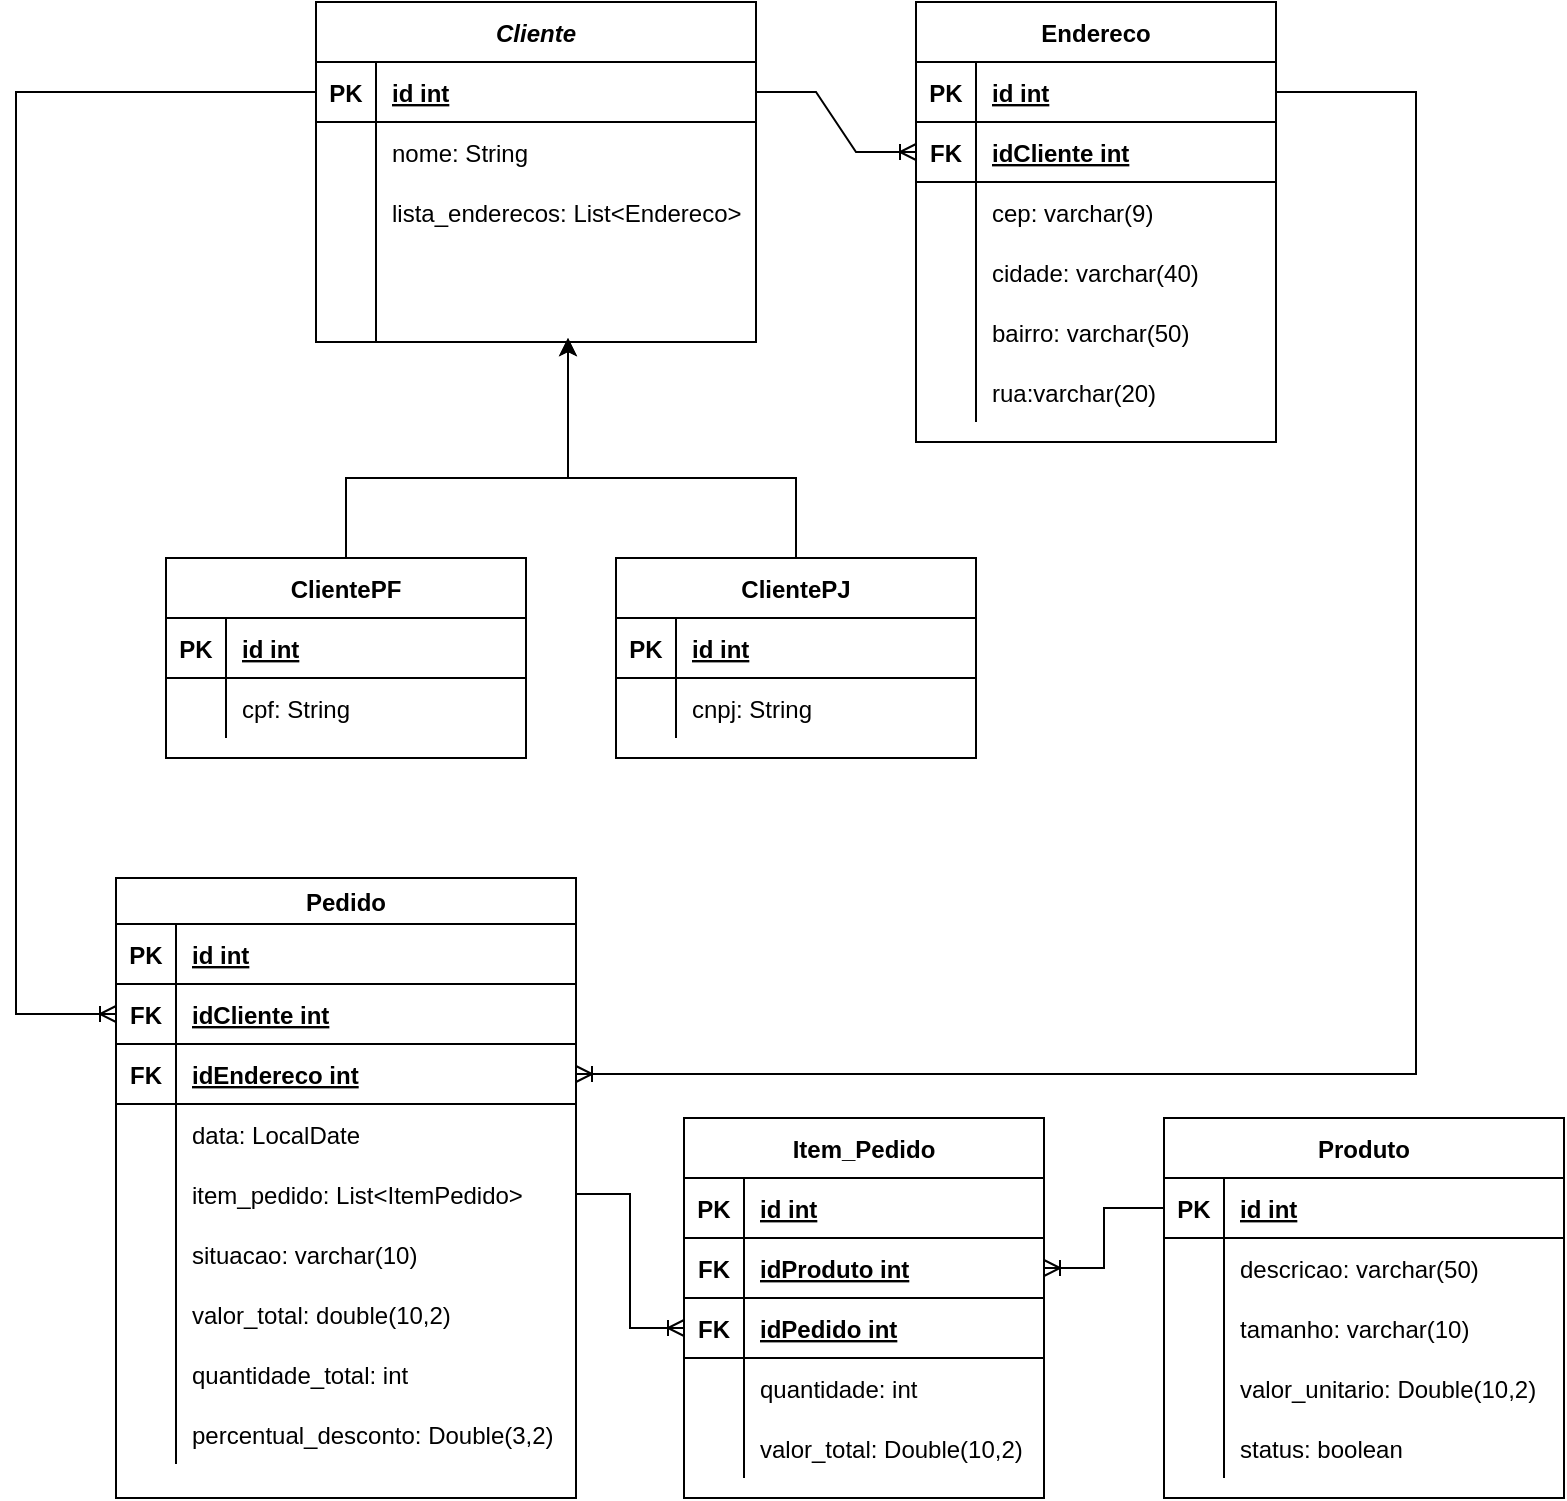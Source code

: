 <mxfile version="15.7.0" type="github">
  <diagram id="oQC90iLR7dnbDL4dNARa" name="Page-1">
    <mxGraphModel dx="1057" dy="2855" grid="1" gridSize="10" guides="1" tooltips="1" connect="1" arrows="1" fold="1" page="1" pageScale="1" pageWidth="827" pageHeight="1169" math="0" shadow="0">
      <root>
        <mxCell id="0" />
        <mxCell id="1" parent="0" />
        <mxCell id="mT7lwg3B8XT2WHdgeNYM-1" value="Produto" style="shape=table;startSize=30;container=1;collapsible=1;childLayout=tableLayout;fixedRows=1;rowLines=0;fontStyle=1;align=center;resizeLast=1;" parent="1" vertex="1">
          <mxGeometry x="601" y="-1732" width="200" height="190" as="geometry" />
        </mxCell>
        <mxCell id="mT7lwg3B8XT2WHdgeNYM-2" value="" style="shape=partialRectangle;collapsible=0;dropTarget=0;pointerEvents=0;fillColor=none;top=0;left=0;bottom=1;right=0;points=[[0,0.5],[1,0.5]];portConstraint=eastwest;" parent="mT7lwg3B8XT2WHdgeNYM-1" vertex="1">
          <mxGeometry y="30" width="200" height="30" as="geometry" />
        </mxCell>
        <mxCell id="mT7lwg3B8XT2WHdgeNYM-3" value="PK" style="shape=partialRectangle;connectable=0;fillColor=none;top=0;left=0;bottom=0;right=0;fontStyle=1;overflow=hidden;" parent="mT7lwg3B8XT2WHdgeNYM-2" vertex="1">
          <mxGeometry width="30" height="30" as="geometry">
            <mxRectangle width="30" height="30" as="alternateBounds" />
          </mxGeometry>
        </mxCell>
        <mxCell id="mT7lwg3B8XT2WHdgeNYM-4" value="id int" style="shape=partialRectangle;connectable=0;fillColor=none;top=0;left=0;bottom=0;right=0;align=left;spacingLeft=6;fontStyle=5;overflow=hidden;" parent="mT7lwg3B8XT2WHdgeNYM-2" vertex="1">
          <mxGeometry x="30" width="170" height="30" as="geometry">
            <mxRectangle width="170" height="30" as="alternateBounds" />
          </mxGeometry>
        </mxCell>
        <mxCell id="mT7lwg3B8XT2WHdgeNYM-5" value="" style="shape=partialRectangle;collapsible=0;dropTarget=0;pointerEvents=0;fillColor=none;top=0;left=0;bottom=0;right=0;points=[[0,0.5],[1,0.5]];portConstraint=eastwest;" parent="mT7lwg3B8XT2WHdgeNYM-1" vertex="1">
          <mxGeometry y="60" width="200" height="30" as="geometry" />
        </mxCell>
        <mxCell id="mT7lwg3B8XT2WHdgeNYM-6" value="" style="shape=partialRectangle;connectable=0;fillColor=none;top=0;left=0;bottom=0;right=0;editable=1;overflow=hidden;" parent="mT7lwg3B8XT2WHdgeNYM-5" vertex="1">
          <mxGeometry width="30" height="30" as="geometry">
            <mxRectangle width="30" height="30" as="alternateBounds" />
          </mxGeometry>
        </mxCell>
        <mxCell id="mT7lwg3B8XT2WHdgeNYM-7" value="descricao: varchar(50)" style="shape=partialRectangle;connectable=0;fillColor=none;top=0;left=0;bottom=0;right=0;align=left;spacingLeft=6;overflow=hidden;" parent="mT7lwg3B8XT2WHdgeNYM-5" vertex="1">
          <mxGeometry x="30" width="170" height="30" as="geometry">
            <mxRectangle width="170" height="30" as="alternateBounds" />
          </mxGeometry>
        </mxCell>
        <mxCell id="mT7lwg3B8XT2WHdgeNYM-8" value="" style="shape=partialRectangle;collapsible=0;dropTarget=0;pointerEvents=0;fillColor=none;top=0;left=0;bottom=0;right=0;points=[[0,0.5],[1,0.5]];portConstraint=eastwest;" parent="mT7lwg3B8XT2WHdgeNYM-1" vertex="1">
          <mxGeometry y="90" width="200" height="30" as="geometry" />
        </mxCell>
        <mxCell id="mT7lwg3B8XT2WHdgeNYM-9" value="" style="shape=partialRectangle;connectable=0;fillColor=none;top=0;left=0;bottom=0;right=0;editable=1;overflow=hidden;" parent="mT7lwg3B8XT2WHdgeNYM-8" vertex="1">
          <mxGeometry width="30" height="30" as="geometry">
            <mxRectangle width="30" height="30" as="alternateBounds" />
          </mxGeometry>
        </mxCell>
        <mxCell id="mT7lwg3B8XT2WHdgeNYM-10" value="tamanho: varchar(10)" style="shape=partialRectangle;connectable=0;fillColor=none;top=0;left=0;bottom=0;right=0;align=left;spacingLeft=6;overflow=hidden;" parent="mT7lwg3B8XT2WHdgeNYM-8" vertex="1">
          <mxGeometry x="30" width="170" height="30" as="geometry">
            <mxRectangle width="170" height="30" as="alternateBounds" />
          </mxGeometry>
        </mxCell>
        <mxCell id="mT7lwg3B8XT2WHdgeNYM-11" value="" style="shape=partialRectangle;collapsible=0;dropTarget=0;pointerEvents=0;fillColor=none;top=0;left=0;bottom=0;right=0;points=[[0,0.5],[1,0.5]];portConstraint=eastwest;" parent="mT7lwg3B8XT2WHdgeNYM-1" vertex="1">
          <mxGeometry y="120" width="200" height="30" as="geometry" />
        </mxCell>
        <mxCell id="mT7lwg3B8XT2WHdgeNYM-12" value="" style="shape=partialRectangle;connectable=0;fillColor=none;top=0;left=0;bottom=0;right=0;editable=1;overflow=hidden;" parent="mT7lwg3B8XT2WHdgeNYM-11" vertex="1">
          <mxGeometry width="30" height="30" as="geometry">
            <mxRectangle width="30" height="30" as="alternateBounds" />
          </mxGeometry>
        </mxCell>
        <mxCell id="mT7lwg3B8XT2WHdgeNYM-13" value="valor_unitario: Double(10,2)" style="shape=partialRectangle;connectable=0;fillColor=none;top=0;left=0;bottom=0;right=0;align=left;spacingLeft=6;overflow=hidden;" parent="mT7lwg3B8XT2WHdgeNYM-11" vertex="1">
          <mxGeometry x="30" width="170" height="30" as="geometry">
            <mxRectangle width="170" height="30" as="alternateBounds" />
          </mxGeometry>
        </mxCell>
        <mxCell id="mT7lwg3B8XT2WHdgeNYM-27" value="" style="shape=partialRectangle;collapsible=0;dropTarget=0;pointerEvents=0;fillColor=none;top=0;left=0;bottom=0;right=0;points=[[0,0.5],[1,0.5]];portConstraint=eastwest;" parent="mT7lwg3B8XT2WHdgeNYM-1" vertex="1">
          <mxGeometry y="150" width="200" height="30" as="geometry" />
        </mxCell>
        <mxCell id="mT7lwg3B8XT2WHdgeNYM-28" value="" style="shape=partialRectangle;connectable=0;fillColor=none;top=0;left=0;bottom=0;right=0;editable=1;overflow=hidden;" parent="mT7lwg3B8XT2WHdgeNYM-27" vertex="1">
          <mxGeometry width="30" height="30" as="geometry">
            <mxRectangle width="30" height="30" as="alternateBounds" />
          </mxGeometry>
        </mxCell>
        <mxCell id="mT7lwg3B8XT2WHdgeNYM-29" value="status: boolean" style="shape=partialRectangle;connectable=0;fillColor=none;top=0;left=0;bottom=0;right=0;align=left;spacingLeft=6;overflow=hidden;" parent="mT7lwg3B8XT2WHdgeNYM-27" vertex="1">
          <mxGeometry x="30" width="170" height="30" as="geometry">
            <mxRectangle width="170" height="30" as="alternateBounds" />
          </mxGeometry>
        </mxCell>
        <mxCell id="mT7lwg3B8XT2WHdgeNYM-30" value="Pedido" style="shape=table;startSize=23;container=1;collapsible=1;childLayout=tableLayout;fixedRows=1;rowLines=0;fontStyle=1;align=center;resizeLast=1;" parent="1" vertex="1">
          <mxGeometry x="77" y="-1852" width="230" height="310" as="geometry" />
        </mxCell>
        <mxCell id="mT7lwg3B8XT2WHdgeNYM-31" value="" style="shape=partialRectangle;collapsible=0;dropTarget=0;pointerEvents=0;fillColor=none;top=0;left=0;bottom=1;right=0;points=[[0,0.5],[1,0.5]];portConstraint=eastwest;" parent="mT7lwg3B8XT2WHdgeNYM-30" vertex="1">
          <mxGeometry y="23" width="230" height="30" as="geometry" />
        </mxCell>
        <mxCell id="mT7lwg3B8XT2WHdgeNYM-32" value="PK" style="shape=partialRectangle;connectable=0;fillColor=none;top=0;left=0;bottom=0;right=0;fontStyle=1;overflow=hidden;" parent="mT7lwg3B8XT2WHdgeNYM-31" vertex="1">
          <mxGeometry width="30" height="30" as="geometry">
            <mxRectangle width="30" height="30" as="alternateBounds" />
          </mxGeometry>
        </mxCell>
        <mxCell id="mT7lwg3B8XT2WHdgeNYM-33" value="id int" style="shape=partialRectangle;connectable=0;fillColor=none;top=0;left=0;bottom=0;right=0;align=left;spacingLeft=6;fontStyle=5;overflow=hidden;" parent="mT7lwg3B8XT2WHdgeNYM-31" vertex="1">
          <mxGeometry x="30" width="200" height="30" as="geometry">
            <mxRectangle width="200" height="30" as="alternateBounds" />
          </mxGeometry>
        </mxCell>
        <mxCell id="mT7lwg3B8XT2WHdgeNYM-134" value="" style="shape=partialRectangle;collapsible=0;dropTarget=0;pointerEvents=0;fillColor=none;top=0;left=0;bottom=1;right=0;points=[[0,0.5],[1,0.5]];portConstraint=eastwest;" parent="mT7lwg3B8XT2WHdgeNYM-30" vertex="1">
          <mxGeometry y="53" width="230" height="30" as="geometry" />
        </mxCell>
        <mxCell id="mT7lwg3B8XT2WHdgeNYM-135" value="FK" style="shape=partialRectangle;connectable=0;fillColor=none;top=0;left=0;bottom=0;right=0;fontStyle=1;overflow=hidden;" parent="mT7lwg3B8XT2WHdgeNYM-134" vertex="1">
          <mxGeometry width="30" height="30" as="geometry">
            <mxRectangle width="30" height="30" as="alternateBounds" />
          </mxGeometry>
        </mxCell>
        <mxCell id="mT7lwg3B8XT2WHdgeNYM-136" value="idCliente int" style="shape=partialRectangle;connectable=0;fillColor=none;top=0;left=0;bottom=0;right=0;align=left;spacingLeft=6;fontStyle=5;overflow=hidden;" parent="mT7lwg3B8XT2WHdgeNYM-134" vertex="1">
          <mxGeometry x="30" width="200" height="30" as="geometry">
            <mxRectangle width="200" height="30" as="alternateBounds" />
          </mxGeometry>
        </mxCell>
        <mxCell id="mT7lwg3B8XT2WHdgeNYM-46" value="" style="shape=partialRectangle;collapsible=0;dropTarget=0;pointerEvents=0;fillColor=none;top=0;left=0;bottom=1;right=0;points=[[0,0.5],[1,0.5]];portConstraint=eastwest;" parent="mT7lwg3B8XT2WHdgeNYM-30" vertex="1">
          <mxGeometry y="83" width="230" height="30" as="geometry" />
        </mxCell>
        <mxCell id="mT7lwg3B8XT2WHdgeNYM-47" value="FK" style="shape=partialRectangle;connectable=0;fillColor=none;top=0;left=0;bottom=0;right=0;fontStyle=1;overflow=hidden;" parent="mT7lwg3B8XT2WHdgeNYM-46" vertex="1">
          <mxGeometry width="30" height="30" as="geometry">
            <mxRectangle width="30" height="30" as="alternateBounds" />
          </mxGeometry>
        </mxCell>
        <mxCell id="mT7lwg3B8XT2WHdgeNYM-48" value="idEndereco int" style="shape=partialRectangle;connectable=0;fillColor=none;top=0;left=0;bottom=0;right=0;align=left;spacingLeft=6;fontStyle=5;overflow=hidden;" parent="mT7lwg3B8XT2WHdgeNYM-46" vertex="1">
          <mxGeometry x="30" width="200" height="30" as="geometry">
            <mxRectangle width="200" height="30" as="alternateBounds" />
          </mxGeometry>
        </mxCell>
        <mxCell id="mT7lwg3B8XT2WHdgeNYM-34" value="" style="shape=partialRectangle;collapsible=0;dropTarget=0;pointerEvents=0;fillColor=none;top=0;left=0;bottom=0;right=0;points=[[0,0.5],[1,0.5]];portConstraint=eastwest;" parent="mT7lwg3B8XT2WHdgeNYM-30" vertex="1">
          <mxGeometry y="113" width="230" height="30" as="geometry" />
        </mxCell>
        <mxCell id="mT7lwg3B8XT2WHdgeNYM-35" value="" style="shape=partialRectangle;connectable=0;fillColor=none;top=0;left=0;bottom=0;right=0;editable=1;overflow=hidden;" parent="mT7lwg3B8XT2WHdgeNYM-34" vertex="1">
          <mxGeometry width="30" height="30" as="geometry">
            <mxRectangle width="30" height="30" as="alternateBounds" />
          </mxGeometry>
        </mxCell>
        <mxCell id="mT7lwg3B8XT2WHdgeNYM-36" value="data: LocalDate" style="shape=partialRectangle;connectable=0;fillColor=none;top=0;left=0;bottom=0;right=0;align=left;spacingLeft=6;overflow=hidden;" parent="mT7lwg3B8XT2WHdgeNYM-34" vertex="1">
          <mxGeometry x="30" width="200" height="30" as="geometry">
            <mxRectangle width="200" height="30" as="alternateBounds" />
          </mxGeometry>
        </mxCell>
        <mxCell id="UCeEZmXWArluL38-A8QY-11" value="" style="shape=partialRectangle;collapsible=0;dropTarget=0;pointerEvents=0;fillColor=none;top=0;left=0;bottom=0;right=0;points=[[0,0.5],[1,0.5]];portConstraint=eastwest;" vertex="1" parent="mT7lwg3B8XT2WHdgeNYM-30">
          <mxGeometry y="143" width="230" height="30" as="geometry" />
        </mxCell>
        <mxCell id="UCeEZmXWArluL38-A8QY-12" value="" style="shape=partialRectangle;connectable=0;fillColor=none;top=0;left=0;bottom=0;right=0;editable=1;overflow=hidden;" vertex="1" parent="UCeEZmXWArluL38-A8QY-11">
          <mxGeometry width="30" height="30" as="geometry">
            <mxRectangle width="30" height="30" as="alternateBounds" />
          </mxGeometry>
        </mxCell>
        <mxCell id="UCeEZmXWArluL38-A8QY-13" value="item_pedido: List&lt;ItemPedido&gt;" style="shape=partialRectangle;connectable=0;fillColor=none;top=0;left=0;bottom=0;right=0;align=left;spacingLeft=6;overflow=hidden;" vertex="1" parent="UCeEZmXWArluL38-A8QY-11">
          <mxGeometry x="30" width="200" height="30" as="geometry">
            <mxRectangle width="200" height="30" as="alternateBounds" />
          </mxGeometry>
        </mxCell>
        <mxCell id="mT7lwg3B8XT2WHdgeNYM-37" value="" style="shape=partialRectangle;collapsible=0;dropTarget=0;pointerEvents=0;fillColor=none;top=0;left=0;bottom=0;right=0;points=[[0,0.5],[1,0.5]];portConstraint=eastwest;" parent="mT7lwg3B8XT2WHdgeNYM-30" vertex="1">
          <mxGeometry y="173" width="230" height="30" as="geometry" />
        </mxCell>
        <mxCell id="mT7lwg3B8XT2WHdgeNYM-38" value="" style="shape=partialRectangle;connectable=0;fillColor=none;top=0;left=0;bottom=0;right=0;editable=1;overflow=hidden;" parent="mT7lwg3B8XT2WHdgeNYM-37" vertex="1">
          <mxGeometry width="30" height="30" as="geometry">
            <mxRectangle width="30" height="30" as="alternateBounds" />
          </mxGeometry>
        </mxCell>
        <mxCell id="mT7lwg3B8XT2WHdgeNYM-39" value="situacao: varchar(10)" style="shape=partialRectangle;connectable=0;fillColor=none;top=0;left=0;bottom=0;right=0;align=left;spacingLeft=6;overflow=hidden;" parent="mT7lwg3B8XT2WHdgeNYM-37" vertex="1">
          <mxGeometry x="30" width="200" height="30" as="geometry">
            <mxRectangle width="200" height="30" as="alternateBounds" />
          </mxGeometry>
        </mxCell>
        <mxCell id="mT7lwg3B8XT2WHdgeNYM-40" value="" style="shape=partialRectangle;collapsible=0;dropTarget=0;pointerEvents=0;fillColor=none;top=0;left=0;bottom=0;right=0;points=[[0,0.5],[1,0.5]];portConstraint=eastwest;" parent="mT7lwg3B8XT2WHdgeNYM-30" vertex="1">
          <mxGeometry y="203" width="230" height="30" as="geometry" />
        </mxCell>
        <mxCell id="mT7lwg3B8XT2WHdgeNYM-41" value="" style="shape=partialRectangle;connectable=0;fillColor=none;top=0;left=0;bottom=0;right=0;editable=1;overflow=hidden;" parent="mT7lwg3B8XT2WHdgeNYM-40" vertex="1">
          <mxGeometry width="30" height="30" as="geometry">
            <mxRectangle width="30" height="30" as="alternateBounds" />
          </mxGeometry>
        </mxCell>
        <mxCell id="mT7lwg3B8XT2WHdgeNYM-42" value="valor_total: double(10,2)" style="shape=partialRectangle;connectable=0;fillColor=none;top=0;left=0;bottom=0;right=0;align=left;spacingLeft=6;overflow=hidden;" parent="mT7lwg3B8XT2WHdgeNYM-40" vertex="1">
          <mxGeometry x="30" width="200" height="30" as="geometry">
            <mxRectangle width="200" height="30" as="alternateBounds" />
          </mxGeometry>
        </mxCell>
        <mxCell id="mT7lwg3B8XT2WHdgeNYM-43" value="" style="shape=partialRectangle;collapsible=0;dropTarget=0;pointerEvents=0;fillColor=none;top=0;left=0;bottom=0;right=0;points=[[0,0.5],[1,0.5]];portConstraint=eastwest;" parent="mT7lwg3B8XT2WHdgeNYM-30" vertex="1">
          <mxGeometry y="233" width="230" height="30" as="geometry" />
        </mxCell>
        <mxCell id="mT7lwg3B8XT2WHdgeNYM-44" value="" style="shape=partialRectangle;connectable=0;fillColor=none;top=0;left=0;bottom=0;right=0;editable=1;overflow=hidden;" parent="mT7lwg3B8XT2WHdgeNYM-43" vertex="1">
          <mxGeometry width="30" height="30" as="geometry">
            <mxRectangle width="30" height="30" as="alternateBounds" />
          </mxGeometry>
        </mxCell>
        <mxCell id="mT7lwg3B8XT2WHdgeNYM-45" value="quantidade_total: int" style="shape=partialRectangle;connectable=0;fillColor=none;top=0;left=0;bottom=0;right=0;align=left;spacingLeft=6;overflow=hidden;" parent="mT7lwg3B8XT2WHdgeNYM-43" vertex="1">
          <mxGeometry x="30" width="200" height="30" as="geometry">
            <mxRectangle width="200" height="30" as="alternateBounds" />
          </mxGeometry>
        </mxCell>
        <mxCell id="mT7lwg3B8XT2WHdgeNYM-49" value="" style="shape=partialRectangle;collapsible=0;dropTarget=0;pointerEvents=0;fillColor=none;top=0;left=0;bottom=0;right=0;points=[[0,0.5],[1,0.5]];portConstraint=eastwest;" parent="mT7lwg3B8XT2WHdgeNYM-30" vertex="1">
          <mxGeometry y="263" width="230" height="30" as="geometry" />
        </mxCell>
        <mxCell id="mT7lwg3B8XT2WHdgeNYM-50" value="" style="shape=partialRectangle;connectable=0;fillColor=none;top=0;left=0;bottom=0;right=0;editable=1;overflow=hidden;" parent="mT7lwg3B8XT2WHdgeNYM-49" vertex="1">
          <mxGeometry width="30" height="30" as="geometry">
            <mxRectangle width="30" height="30" as="alternateBounds" />
          </mxGeometry>
        </mxCell>
        <mxCell id="mT7lwg3B8XT2WHdgeNYM-51" value="percentual_desconto: Double(3,2)" style="shape=partialRectangle;connectable=0;fillColor=none;top=0;left=0;bottom=0;right=0;align=left;spacingLeft=6;overflow=hidden;" parent="mT7lwg3B8XT2WHdgeNYM-49" vertex="1">
          <mxGeometry x="30" width="200" height="30" as="geometry">
            <mxRectangle width="200" height="30" as="alternateBounds" />
          </mxGeometry>
        </mxCell>
        <mxCell id="mT7lwg3B8XT2WHdgeNYM-102" value="Item_Pedido" style="shape=table;startSize=30;container=1;collapsible=1;childLayout=tableLayout;fixedRows=1;rowLines=0;fontStyle=1;align=center;resizeLast=1;" parent="1" vertex="1">
          <mxGeometry x="361" y="-1732" width="180" height="190" as="geometry" />
        </mxCell>
        <mxCell id="mT7lwg3B8XT2WHdgeNYM-103" value="" style="shape=partialRectangle;collapsible=0;dropTarget=0;pointerEvents=0;fillColor=none;top=0;left=0;bottom=1;right=0;points=[[0,0.5],[1,0.5]];portConstraint=eastwest;" parent="mT7lwg3B8XT2WHdgeNYM-102" vertex="1">
          <mxGeometry y="30" width="180" height="30" as="geometry" />
        </mxCell>
        <mxCell id="mT7lwg3B8XT2WHdgeNYM-104" value="PK" style="shape=partialRectangle;connectable=0;fillColor=none;top=0;left=0;bottom=0;right=0;fontStyle=1;overflow=hidden;" parent="mT7lwg3B8XT2WHdgeNYM-103" vertex="1">
          <mxGeometry width="30" height="30" as="geometry">
            <mxRectangle width="30" height="30" as="alternateBounds" />
          </mxGeometry>
        </mxCell>
        <mxCell id="mT7lwg3B8XT2WHdgeNYM-105" value="id int" style="shape=partialRectangle;connectable=0;fillColor=none;top=0;left=0;bottom=0;right=0;align=left;spacingLeft=6;fontStyle=5;overflow=hidden;" parent="mT7lwg3B8XT2WHdgeNYM-103" vertex="1">
          <mxGeometry x="30" width="150" height="30" as="geometry">
            <mxRectangle width="150" height="30" as="alternateBounds" />
          </mxGeometry>
        </mxCell>
        <mxCell id="mT7lwg3B8XT2WHdgeNYM-137" value="" style="shape=partialRectangle;collapsible=0;dropTarget=0;pointerEvents=0;fillColor=none;top=0;left=0;bottom=1;right=0;points=[[0,0.5],[1,0.5]];portConstraint=eastwest;" parent="mT7lwg3B8XT2WHdgeNYM-102" vertex="1">
          <mxGeometry y="60" width="180" height="30" as="geometry" />
        </mxCell>
        <mxCell id="mT7lwg3B8XT2WHdgeNYM-138" value="FK" style="shape=partialRectangle;connectable=0;fillColor=none;top=0;left=0;bottom=0;right=0;fontStyle=1;overflow=hidden;" parent="mT7lwg3B8XT2WHdgeNYM-137" vertex="1">
          <mxGeometry width="30" height="30" as="geometry">
            <mxRectangle width="30" height="30" as="alternateBounds" />
          </mxGeometry>
        </mxCell>
        <mxCell id="mT7lwg3B8XT2WHdgeNYM-139" value="idProduto int" style="shape=partialRectangle;connectable=0;fillColor=none;top=0;left=0;bottom=0;right=0;align=left;spacingLeft=6;fontStyle=5;overflow=hidden;" parent="mT7lwg3B8XT2WHdgeNYM-137" vertex="1">
          <mxGeometry x="30" width="150" height="30" as="geometry">
            <mxRectangle width="150" height="30" as="alternateBounds" />
          </mxGeometry>
        </mxCell>
        <mxCell id="hjhFlQv2jha2AuT8vVof-6" value="" style="shape=partialRectangle;collapsible=0;dropTarget=0;pointerEvents=0;fillColor=none;top=0;left=0;bottom=1;right=0;points=[[0,0.5],[1,0.5]];portConstraint=eastwest;" parent="mT7lwg3B8XT2WHdgeNYM-102" vertex="1">
          <mxGeometry y="90" width="180" height="30" as="geometry" />
        </mxCell>
        <mxCell id="hjhFlQv2jha2AuT8vVof-7" value="FK" style="shape=partialRectangle;connectable=0;fillColor=none;top=0;left=0;bottom=0;right=0;fontStyle=1;overflow=hidden;" parent="hjhFlQv2jha2AuT8vVof-6" vertex="1">
          <mxGeometry width="30" height="30" as="geometry">
            <mxRectangle width="30" height="30" as="alternateBounds" />
          </mxGeometry>
        </mxCell>
        <mxCell id="hjhFlQv2jha2AuT8vVof-8" value="idPedido int" style="shape=partialRectangle;connectable=0;fillColor=none;top=0;left=0;bottom=0;right=0;align=left;spacingLeft=6;fontStyle=5;overflow=hidden;" parent="hjhFlQv2jha2AuT8vVof-6" vertex="1">
          <mxGeometry x="30" width="150" height="30" as="geometry">
            <mxRectangle width="150" height="30" as="alternateBounds" />
          </mxGeometry>
        </mxCell>
        <mxCell id="mT7lwg3B8XT2WHdgeNYM-106" value="" style="shape=partialRectangle;collapsible=0;dropTarget=0;pointerEvents=0;fillColor=none;top=0;left=0;bottom=0;right=0;points=[[0,0.5],[1,0.5]];portConstraint=eastwest;" parent="mT7lwg3B8XT2WHdgeNYM-102" vertex="1">
          <mxGeometry y="120" width="180" height="30" as="geometry" />
        </mxCell>
        <mxCell id="mT7lwg3B8XT2WHdgeNYM-107" value="" style="shape=partialRectangle;connectable=0;fillColor=none;top=0;left=0;bottom=0;right=0;editable=1;overflow=hidden;" parent="mT7lwg3B8XT2WHdgeNYM-106" vertex="1">
          <mxGeometry width="30" height="30" as="geometry">
            <mxRectangle width="30" height="30" as="alternateBounds" />
          </mxGeometry>
        </mxCell>
        <mxCell id="mT7lwg3B8XT2WHdgeNYM-108" value="quantidade: int" style="shape=partialRectangle;connectable=0;fillColor=none;top=0;left=0;bottom=0;right=0;align=left;spacingLeft=6;overflow=hidden;" parent="mT7lwg3B8XT2WHdgeNYM-106" vertex="1">
          <mxGeometry x="30" width="150" height="30" as="geometry">
            <mxRectangle width="150" height="30" as="alternateBounds" />
          </mxGeometry>
        </mxCell>
        <mxCell id="mT7lwg3B8XT2WHdgeNYM-109" value="" style="shape=partialRectangle;collapsible=0;dropTarget=0;pointerEvents=0;fillColor=none;top=0;left=0;bottom=0;right=0;points=[[0,0.5],[1,0.5]];portConstraint=eastwest;" parent="mT7lwg3B8XT2WHdgeNYM-102" vertex="1">
          <mxGeometry y="150" width="180" height="30" as="geometry" />
        </mxCell>
        <mxCell id="mT7lwg3B8XT2WHdgeNYM-110" value="" style="shape=partialRectangle;connectable=0;fillColor=none;top=0;left=0;bottom=0;right=0;editable=1;overflow=hidden;" parent="mT7lwg3B8XT2WHdgeNYM-109" vertex="1">
          <mxGeometry width="30" height="30" as="geometry">
            <mxRectangle width="30" height="30" as="alternateBounds" />
          </mxGeometry>
        </mxCell>
        <mxCell id="mT7lwg3B8XT2WHdgeNYM-111" value="valor_total: Double(10,2)" style="shape=partialRectangle;connectable=0;fillColor=none;top=0;left=0;bottom=0;right=0;align=left;spacingLeft=6;overflow=hidden;" parent="mT7lwg3B8XT2WHdgeNYM-109" vertex="1">
          <mxGeometry x="30" width="150" height="30" as="geometry">
            <mxRectangle width="150" height="30" as="alternateBounds" />
          </mxGeometry>
        </mxCell>
        <mxCell id="mT7lwg3B8XT2WHdgeNYM-115" value="Endereco" style="shape=table;startSize=30;container=1;collapsible=1;childLayout=tableLayout;fixedRows=1;rowLines=0;fontStyle=1;align=center;resizeLast=1;" parent="1" vertex="1">
          <mxGeometry x="477" y="-2290" width="180" height="220" as="geometry" />
        </mxCell>
        <mxCell id="mT7lwg3B8XT2WHdgeNYM-116" value="" style="shape=partialRectangle;collapsible=0;dropTarget=0;pointerEvents=0;fillColor=none;top=0;left=0;bottom=1;right=0;points=[[0,0.5],[1,0.5]];portConstraint=eastwest;" parent="mT7lwg3B8XT2WHdgeNYM-115" vertex="1">
          <mxGeometry y="30" width="180" height="30" as="geometry" />
        </mxCell>
        <mxCell id="mT7lwg3B8XT2WHdgeNYM-117" value="PK" style="shape=partialRectangle;connectable=0;fillColor=none;top=0;left=0;bottom=0;right=0;fontStyle=1;overflow=hidden;" parent="mT7lwg3B8XT2WHdgeNYM-116" vertex="1">
          <mxGeometry width="30" height="30" as="geometry">
            <mxRectangle width="30" height="30" as="alternateBounds" />
          </mxGeometry>
        </mxCell>
        <mxCell id="mT7lwg3B8XT2WHdgeNYM-118" value="id int" style="shape=partialRectangle;connectable=0;fillColor=none;top=0;left=0;bottom=0;right=0;align=left;spacingLeft=6;fontStyle=5;overflow=hidden;" parent="mT7lwg3B8XT2WHdgeNYM-116" vertex="1">
          <mxGeometry x="30" width="150" height="30" as="geometry">
            <mxRectangle width="150" height="30" as="alternateBounds" />
          </mxGeometry>
        </mxCell>
        <mxCell id="UCeEZmXWArluL38-A8QY-22" value="" style="shape=partialRectangle;collapsible=0;dropTarget=0;pointerEvents=0;fillColor=none;top=0;left=0;bottom=1;right=0;points=[[0,0.5],[1,0.5]];portConstraint=eastwest;" vertex="1" parent="mT7lwg3B8XT2WHdgeNYM-115">
          <mxGeometry y="60" width="180" height="30" as="geometry" />
        </mxCell>
        <mxCell id="UCeEZmXWArluL38-A8QY-23" value="FK" style="shape=partialRectangle;connectable=0;fillColor=none;top=0;left=0;bottom=0;right=0;fontStyle=1;overflow=hidden;" vertex="1" parent="UCeEZmXWArluL38-A8QY-22">
          <mxGeometry width="30" height="30" as="geometry">
            <mxRectangle width="30" height="30" as="alternateBounds" />
          </mxGeometry>
        </mxCell>
        <mxCell id="UCeEZmXWArluL38-A8QY-24" value="idCliente int" style="shape=partialRectangle;connectable=0;fillColor=none;top=0;left=0;bottom=0;right=0;align=left;spacingLeft=6;fontStyle=5;overflow=hidden;" vertex="1" parent="UCeEZmXWArluL38-A8QY-22">
          <mxGeometry x="30" width="150" height="30" as="geometry">
            <mxRectangle width="150" height="30" as="alternateBounds" />
          </mxGeometry>
        </mxCell>
        <mxCell id="mT7lwg3B8XT2WHdgeNYM-119" value="" style="shape=partialRectangle;collapsible=0;dropTarget=0;pointerEvents=0;fillColor=none;top=0;left=0;bottom=0;right=0;points=[[0,0.5],[1,0.5]];portConstraint=eastwest;" parent="mT7lwg3B8XT2WHdgeNYM-115" vertex="1">
          <mxGeometry y="90" width="180" height="30" as="geometry" />
        </mxCell>
        <mxCell id="mT7lwg3B8XT2WHdgeNYM-120" value="" style="shape=partialRectangle;connectable=0;fillColor=none;top=0;left=0;bottom=0;right=0;editable=1;overflow=hidden;" parent="mT7lwg3B8XT2WHdgeNYM-119" vertex="1">
          <mxGeometry width="30" height="30" as="geometry">
            <mxRectangle width="30" height="30" as="alternateBounds" />
          </mxGeometry>
        </mxCell>
        <mxCell id="mT7lwg3B8XT2WHdgeNYM-121" value="cep: varchar(9)" style="shape=partialRectangle;connectable=0;fillColor=none;top=0;left=0;bottom=0;right=0;align=left;spacingLeft=6;overflow=hidden;" parent="mT7lwg3B8XT2WHdgeNYM-119" vertex="1">
          <mxGeometry x="30" width="150" height="30" as="geometry">
            <mxRectangle width="150" height="30" as="alternateBounds" />
          </mxGeometry>
        </mxCell>
        <mxCell id="mT7lwg3B8XT2WHdgeNYM-122" value="" style="shape=partialRectangle;collapsible=0;dropTarget=0;pointerEvents=0;fillColor=none;top=0;left=0;bottom=0;right=0;points=[[0,0.5],[1,0.5]];portConstraint=eastwest;" parent="mT7lwg3B8XT2WHdgeNYM-115" vertex="1">
          <mxGeometry y="120" width="180" height="30" as="geometry" />
        </mxCell>
        <mxCell id="mT7lwg3B8XT2WHdgeNYM-123" value="" style="shape=partialRectangle;connectable=0;fillColor=none;top=0;left=0;bottom=0;right=0;editable=1;overflow=hidden;" parent="mT7lwg3B8XT2WHdgeNYM-122" vertex="1">
          <mxGeometry width="30" height="30" as="geometry">
            <mxRectangle width="30" height="30" as="alternateBounds" />
          </mxGeometry>
        </mxCell>
        <mxCell id="mT7lwg3B8XT2WHdgeNYM-124" value="cidade: varchar(40)" style="shape=partialRectangle;connectable=0;fillColor=none;top=0;left=0;bottom=0;right=0;align=left;spacingLeft=6;overflow=hidden;" parent="mT7lwg3B8XT2WHdgeNYM-122" vertex="1">
          <mxGeometry x="30" width="150" height="30" as="geometry">
            <mxRectangle width="150" height="30" as="alternateBounds" />
          </mxGeometry>
        </mxCell>
        <mxCell id="mT7lwg3B8XT2WHdgeNYM-125" value="" style="shape=partialRectangle;collapsible=0;dropTarget=0;pointerEvents=0;fillColor=none;top=0;left=0;bottom=0;right=0;points=[[0,0.5],[1,0.5]];portConstraint=eastwest;" parent="mT7lwg3B8XT2WHdgeNYM-115" vertex="1">
          <mxGeometry y="150" width="180" height="30" as="geometry" />
        </mxCell>
        <mxCell id="mT7lwg3B8XT2WHdgeNYM-126" value="" style="shape=partialRectangle;connectable=0;fillColor=none;top=0;left=0;bottom=0;right=0;editable=1;overflow=hidden;" parent="mT7lwg3B8XT2WHdgeNYM-125" vertex="1">
          <mxGeometry width="30" height="30" as="geometry">
            <mxRectangle width="30" height="30" as="alternateBounds" />
          </mxGeometry>
        </mxCell>
        <mxCell id="mT7lwg3B8XT2WHdgeNYM-127" value="bairro: varchar(50)" style="shape=partialRectangle;connectable=0;fillColor=none;top=0;left=0;bottom=0;right=0;align=left;spacingLeft=6;overflow=hidden;" parent="mT7lwg3B8XT2WHdgeNYM-125" vertex="1">
          <mxGeometry x="30" width="150" height="30" as="geometry">
            <mxRectangle width="150" height="30" as="alternateBounds" />
          </mxGeometry>
        </mxCell>
        <mxCell id="mT7lwg3B8XT2WHdgeNYM-128" value="" style="shape=partialRectangle;collapsible=0;dropTarget=0;pointerEvents=0;fillColor=none;top=0;left=0;bottom=0;right=0;points=[[0,0.5],[1,0.5]];portConstraint=eastwest;" parent="mT7lwg3B8XT2WHdgeNYM-115" vertex="1">
          <mxGeometry y="180" width="180" height="30" as="geometry" />
        </mxCell>
        <mxCell id="mT7lwg3B8XT2WHdgeNYM-129" value="" style="shape=partialRectangle;connectable=0;fillColor=none;top=0;left=0;bottom=0;right=0;editable=1;overflow=hidden;" parent="mT7lwg3B8XT2WHdgeNYM-128" vertex="1">
          <mxGeometry width="30" height="30" as="geometry">
            <mxRectangle width="30" height="30" as="alternateBounds" />
          </mxGeometry>
        </mxCell>
        <mxCell id="mT7lwg3B8XT2WHdgeNYM-130" value="rua:varchar(20)" style="shape=partialRectangle;connectable=0;fillColor=none;top=0;left=0;bottom=0;right=0;align=left;spacingLeft=6;overflow=hidden;" parent="mT7lwg3B8XT2WHdgeNYM-128" vertex="1">
          <mxGeometry x="30" width="150" height="30" as="geometry">
            <mxRectangle width="150" height="30" as="alternateBounds" />
          </mxGeometry>
        </mxCell>
        <mxCell id="hjhFlQv2jha2AuT8vVof-9" value="Cliente" style="shape=table;startSize=30;container=1;collapsible=1;childLayout=tableLayout;fixedRows=1;rowLines=0;fontStyle=3;align=center;resizeLast=1;" parent="1" vertex="1">
          <mxGeometry x="177" y="-2290" width="220" height="170" as="geometry" />
        </mxCell>
        <mxCell id="hjhFlQv2jha2AuT8vVof-10" value="" style="shape=partialRectangle;collapsible=0;dropTarget=0;pointerEvents=0;fillColor=none;top=0;left=0;bottom=1;right=0;points=[[0,0.5],[1,0.5]];portConstraint=eastwest;" parent="hjhFlQv2jha2AuT8vVof-9" vertex="1">
          <mxGeometry y="30" width="220" height="30" as="geometry" />
        </mxCell>
        <mxCell id="hjhFlQv2jha2AuT8vVof-11" value="PK" style="shape=partialRectangle;connectable=0;fillColor=none;top=0;left=0;bottom=0;right=0;fontStyle=1;overflow=hidden;" parent="hjhFlQv2jha2AuT8vVof-10" vertex="1">
          <mxGeometry width="30" height="30" as="geometry">
            <mxRectangle width="30" height="30" as="alternateBounds" />
          </mxGeometry>
        </mxCell>
        <mxCell id="hjhFlQv2jha2AuT8vVof-12" value="id int" style="shape=partialRectangle;connectable=0;fillColor=none;top=0;left=0;bottom=0;right=0;align=left;spacingLeft=6;fontStyle=5;overflow=hidden;" parent="hjhFlQv2jha2AuT8vVof-10" vertex="1">
          <mxGeometry x="30" width="190" height="30" as="geometry">
            <mxRectangle width="190" height="30" as="alternateBounds" />
          </mxGeometry>
        </mxCell>
        <mxCell id="hjhFlQv2jha2AuT8vVof-13" value="" style="shape=partialRectangle;collapsible=0;dropTarget=0;pointerEvents=0;fillColor=none;top=0;left=0;bottom=0;right=0;points=[[0,0.5],[1,0.5]];portConstraint=eastwest;" parent="hjhFlQv2jha2AuT8vVof-9" vertex="1">
          <mxGeometry y="60" width="220" height="30" as="geometry" />
        </mxCell>
        <mxCell id="hjhFlQv2jha2AuT8vVof-14" value="" style="shape=partialRectangle;connectable=0;fillColor=none;top=0;left=0;bottom=0;right=0;editable=1;overflow=hidden;" parent="hjhFlQv2jha2AuT8vVof-13" vertex="1">
          <mxGeometry width="30" height="30" as="geometry">
            <mxRectangle width="30" height="30" as="alternateBounds" />
          </mxGeometry>
        </mxCell>
        <mxCell id="hjhFlQv2jha2AuT8vVof-15" value="nome: String" style="shape=partialRectangle;connectable=0;fillColor=none;top=0;left=0;bottom=0;right=0;align=left;spacingLeft=6;overflow=hidden;" parent="hjhFlQv2jha2AuT8vVof-13" vertex="1">
          <mxGeometry x="30" width="190" height="30" as="geometry">
            <mxRectangle width="190" height="30" as="alternateBounds" />
          </mxGeometry>
        </mxCell>
        <mxCell id="hjhFlQv2jha2AuT8vVof-16" value="" style="shape=partialRectangle;collapsible=0;dropTarget=0;pointerEvents=0;fillColor=none;top=0;left=0;bottom=0;right=0;points=[[0,0.5],[1,0.5]];portConstraint=eastwest;" parent="hjhFlQv2jha2AuT8vVof-9" vertex="1">
          <mxGeometry y="90" width="220" height="30" as="geometry" />
        </mxCell>
        <mxCell id="hjhFlQv2jha2AuT8vVof-17" value="" style="shape=partialRectangle;connectable=0;fillColor=none;top=0;left=0;bottom=0;right=0;editable=1;overflow=hidden;" parent="hjhFlQv2jha2AuT8vVof-16" vertex="1">
          <mxGeometry width="30" height="30" as="geometry">
            <mxRectangle width="30" height="30" as="alternateBounds" />
          </mxGeometry>
        </mxCell>
        <mxCell id="hjhFlQv2jha2AuT8vVof-18" value="lista_enderecos: List&lt;Endereco&gt;" style="shape=partialRectangle;connectable=0;fillColor=none;top=0;left=0;bottom=0;right=0;align=left;spacingLeft=6;overflow=hidden;" parent="hjhFlQv2jha2AuT8vVof-16" vertex="1">
          <mxGeometry x="30" width="190" height="30" as="geometry">
            <mxRectangle width="190" height="30" as="alternateBounds" />
          </mxGeometry>
        </mxCell>
        <mxCell id="hjhFlQv2jha2AuT8vVof-19" value="" style="shape=partialRectangle;collapsible=0;dropTarget=0;pointerEvents=0;fillColor=none;top=0;left=0;bottom=0;right=0;points=[[0,0.5],[1,0.5]];portConstraint=eastwest;" parent="hjhFlQv2jha2AuT8vVof-9" vertex="1">
          <mxGeometry y="120" width="220" height="30" as="geometry" />
        </mxCell>
        <mxCell id="hjhFlQv2jha2AuT8vVof-20" value="" style="shape=partialRectangle;connectable=0;fillColor=none;top=0;left=0;bottom=0;right=0;editable=1;overflow=hidden;" parent="hjhFlQv2jha2AuT8vVof-19" vertex="1">
          <mxGeometry width="30" height="30" as="geometry">
            <mxRectangle width="30" height="30" as="alternateBounds" />
          </mxGeometry>
        </mxCell>
        <mxCell id="hjhFlQv2jha2AuT8vVof-21" value="" style="shape=partialRectangle;connectable=0;fillColor=none;top=0;left=0;bottom=0;right=0;align=left;spacingLeft=6;overflow=hidden;" parent="hjhFlQv2jha2AuT8vVof-19" vertex="1">
          <mxGeometry x="30" width="190" height="30" as="geometry">
            <mxRectangle width="190" height="30" as="alternateBounds" />
          </mxGeometry>
        </mxCell>
        <mxCell id="hjhFlQv2jha2AuT8vVof-22" value="" style="shape=partialRectangle;collapsible=0;dropTarget=0;pointerEvents=0;fillColor=none;top=0;left=0;bottom=0;right=0;points=[[0,0.5],[1,0.5]];portConstraint=eastwest;" parent="hjhFlQv2jha2AuT8vVof-9" vertex="1">
          <mxGeometry y="150" width="220" height="20" as="geometry" />
        </mxCell>
        <mxCell id="hjhFlQv2jha2AuT8vVof-23" value="" style="shape=partialRectangle;connectable=0;fillColor=none;top=0;left=0;bottom=0;right=0;editable=1;overflow=hidden;" parent="hjhFlQv2jha2AuT8vVof-22" vertex="1">
          <mxGeometry width="30" height="20" as="geometry">
            <mxRectangle width="30" height="20" as="alternateBounds" />
          </mxGeometry>
        </mxCell>
        <mxCell id="hjhFlQv2jha2AuT8vVof-24" value="" style="shape=partialRectangle;connectable=0;fillColor=none;top=0;left=0;bottom=0;right=0;align=left;spacingLeft=6;overflow=hidden;" parent="hjhFlQv2jha2AuT8vVof-22" vertex="1">
          <mxGeometry x="30" width="190" height="20" as="geometry">
            <mxRectangle width="190" height="20" as="alternateBounds" />
          </mxGeometry>
        </mxCell>
        <mxCell id="hjhFlQv2jha2AuT8vVof-49" value="" style="endArrow=classic;html=1;rounded=0;edgeStyle=elbowEdgeStyle;elbow=vertical;exitX=0.5;exitY=0;exitDx=0;exitDy=0;" parent="1" source="hjhFlQv2jha2AuT8vVof-51" edge="1">
          <mxGeometry width="50" height="50" relative="1" as="geometry">
            <mxPoint x="197" y="-1982" as="sourcePoint" />
            <mxPoint x="303" y="-2122" as="targetPoint" />
            <Array as="points">
              <mxPoint x="257" y="-2052" />
              <mxPoint x="247" y="-2052" />
            </Array>
          </mxGeometry>
        </mxCell>
        <mxCell id="hjhFlQv2jha2AuT8vVof-50" value="" style="endArrow=classic;html=1;rounded=0;edgeStyle=elbowEdgeStyle;elbow=vertical;exitX=0.5;exitY=0;exitDx=0;exitDy=0;" parent="1" source="hjhFlQv2jha2AuT8vVof-64" edge="1">
          <mxGeometry width="50" height="50" relative="1" as="geometry">
            <mxPoint x="411" y="-2002" as="sourcePoint" />
            <mxPoint x="303" y="-2122" as="targetPoint" />
            <Array as="points">
              <mxPoint x="357" y="-2052" />
            </Array>
          </mxGeometry>
        </mxCell>
        <mxCell id="hjhFlQv2jha2AuT8vVof-51" value="ClientePF" style="shape=table;startSize=30;container=1;collapsible=1;childLayout=tableLayout;fixedRows=1;rowLines=0;fontStyle=1;align=center;resizeLast=1;" parent="1" vertex="1">
          <mxGeometry x="102" y="-2012" width="180" height="100" as="geometry" />
        </mxCell>
        <mxCell id="UCeEZmXWArluL38-A8QY-26" value="" style="shape=partialRectangle;collapsible=0;dropTarget=0;pointerEvents=0;fillColor=none;top=0;left=0;bottom=1;right=0;points=[[0,0.5],[1,0.5]];portConstraint=eastwest;" vertex="1" parent="hjhFlQv2jha2AuT8vVof-51">
          <mxGeometry y="30" width="180" height="30" as="geometry" />
        </mxCell>
        <mxCell id="UCeEZmXWArluL38-A8QY-27" value="PK" style="shape=partialRectangle;connectable=0;fillColor=none;top=0;left=0;bottom=0;right=0;fontStyle=1;overflow=hidden;" vertex="1" parent="UCeEZmXWArluL38-A8QY-26">
          <mxGeometry width="30" height="30" as="geometry">
            <mxRectangle width="30" height="30" as="alternateBounds" />
          </mxGeometry>
        </mxCell>
        <mxCell id="UCeEZmXWArluL38-A8QY-28" value="id int" style="shape=partialRectangle;connectable=0;fillColor=none;top=0;left=0;bottom=0;right=0;align=left;spacingLeft=6;fontStyle=5;overflow=hidden;" vertex="1" parent="UCeEZmXWArluL38-A8QY-26">
          <mxGeometry x="30" width="150" height="30" as="geometry">
            <mxRectangle width="150" height="30" as="alternateBounds" />
          </mxGeometry>
        </mxCell>
        <mxCell id="hjhFlQv2jha2AuT8vVof-55" value="" style="shape=partialRectangle;collapsible=0;dropTarget=0;pointerEvents=0;fillColor=none;top=0;left=0;bottom=0;right=0;points=[[0,0.5],[1,0.5]];portConstraint=eastwest;" parent="hjhFlQv2jha2AuT8vVof-51" vertex="1">
          <mxGeometry y="60" width="180" height="30" as="geometry" />
        </mxCell>
        <mxCell id="hjhFlQv2jha2AuT8vVof-56" value="" style="shape=partialRectangle;connectable=0;fillColor=none;top=0;left=0;bottom=0;right=0;editable=1;overflow=hidden;" parent="hjhFlQv2jha2AuT8vVof-55" vertex="1">
          <mxGeometry width="30" height="30" as="geometry">
            <mxRectangle width="30" height="30" as="alternateBounds" />
          </mxGeometry>
        </mxCell>
        <mxCell id="hjhFlQv2jha2AuT8vVof-57" value="cpf: String" style="shape=partialRectangle;connectable=0;fillColor=none;top=0;left=0;bottom=0;right=0;align=left;spacingLeft=6;overflow=hidden;" parent="hjhFlQv2jha2AuT8vVof-55" vertex="1">
          <mxGeometry x="30" width="150" height="30" as="geometry">
            <mxRectangle width="150" height="30" as="alternateBounds" />
          </mxGeometry>
        </mxCell>
        <mxCell id="hjhFlQv2jha2AuT8vVof-64" value="ClientePJ" style="shape=table;startSize=30;container=1;collapsible=1;childLayout=tableLayout;fixedRows=1;rowLines=0;fontStyle=1;align=center;resizeLast=1;" parent="1" vertex="1">
          <mxGeometry x="327" y="-2012" width="180" height="100" as="geometry" />
        </mxCell>
        <mxCell id="hjhFlQv2jha2AuT8vVof-65" value="" style="shape=partialRectangle;collapsible=0;dropTarget=0;pointerEvents=0;fillColor=none;top=0;left=0;bottom=1;right=0;points=[[0,0.5],[1,0.5]];portConstraint=eastwest;" parent="hjhFlQv2jha2AuT8vVof-64" vertex="1">
          <mxGeometry y="30" width="180" height="30" as="geometry" />
        </mxCell>
        <mxCell id="hjhFlQv2jha2AuT8vVof-66" value="PK" style="shape=partialRectangle;connectable=0;fillColor=none;top=0;left=0;bottom=0;right=0;fontStyle=1;overflow=hidden;" parent="hjhFlQv2jha2AuT8vVof-65" vertex="1">
          <mxGeometry width="30" height="30" as="geometry">
            <mxRectangle width="30" height="30" as="alternateBounds" />
          </mxGeometry>
        </mxCell>
        <mxCell id="hjhFlQv2jha2AuT8vVof-67" value="id int" style="shape=partialRectangle;connectable=0;fillColor=none;top=0;left=0;bottom=0;right=0;align=left;spacingLeft=6;fontStyle=5;overflow=hidden;" parent="hjhFlQv2jha2AuT8vVof-65" vertex="1">
          <mxGeometry x="30" width="150" height="30" as="geometry">
            <mxRectangle width="150" height="30" as="alternateBounds" />
          </mxGeometry>
        </mxCell>
        <mxCell id="hjhFlQv2jha2AuT8vVof-68" value="" style="shape=partialRectangle;collapsible=0;dropTarget=0;pointerEvents=0;fillColor=none;top=0;left=0;bottom=0;right=0;points=[[0,0.5],[1,0.5]];portConstraint=eastwest;" parent="hjhFlQv2jha2AuT8vVof-64" vertex="1">
          <mxGeometry y="60" width="180" height="30" as="geometry" />
        </mxCell>
        <mxCell id="hjhFlQv2jha2AuT8vVof-69" value="" style="shape=partialRectangle;connectable=0;fillColor=none;top=0;left=0;bottom=0;right=0;editable=1;overflow=hidden;" parent="hjhFlQv2jha2AuT8vVof-68" vertex="1">
          <mxGeometry width="30" height="30" as="geometry">
            <mxRectangle width="30" height="30" as="alternateBounds" />
          </mxGeometry>
        </mxCell>
        <mxCell id="hjhFlQv2jha2AuT8vVof-70" value="cnpj: String" style="shape=partialRectangle;connectable=0;fillColor=none;top=0;left=0;bottom=0;right=0;align=left;spacingLeft=6;overflow=hidden;" parent="hjhFlQv2jha2AuT8vVof-68" vertex="1">
          <mxGeometry x="30" width="150" height="30" as="geometry">
            <mxRectangle width="150" height="30" as="alternateBounds" />
          </mxGeometry>
        </mxCell>
        <mxCell id="UCeEZmXWArluL38-A8QY-15" value="" style="edgeStyle=elbowEdgeStyle;fontSize=12;html=1;endArrow=ERoneToMany;rounded=0;exitX=0;exitY=0.5;exitDx=0;exitDy=0;elbow=vertical;entryX=0;entryY=0.5;entryDx=0;entryDy=0;" edge="1" parent="1" source="hjhFlQv2jha2AuT8vVof-10" target="mT7lwg3B8XT2WHdgeNYM-134">
          <mxGeometry width="100" height="100" relative="1" as="geometry">
            <mxPoint x="107" y="-1932" as="sourcePoint" />
            <mxPoint x="127" y="-1812" as="targetPoint" />
            <Array as="points">
              <mxPoint x="27" y="-1812" />
              <mxPoint x="137" y="-1912" />
              <mxPoint x="57" y="-1832" />
              <mxPoint x="127" y="-2107" />
              <mxPoint x="137" y="-2052" />
              <mxPoint x="87" y="-2012" />
              <mxPoint x="147" y="-1962" />
            </Array>
          </mxGeometry>
        </mxCell>
        <mxCell id="UCeEZmXWArluL38-A8QY-19" value="" style="edgeStyle=elbowEdgeStyle;fontSize=12;html=1;endArrow=ERoneToMany;rounded=0;entryX=1;entryY=0.5;entryDx=0;entryDy=0;exitX=1;exitY=0.5;exitDx=0;exitDy=0;" edge="1" parent="1" source="mT7lwg3B8XT2WHdgeNYM-116" target="mT7lwg3B8XT2WHdgeNYM-46">
          <mxGeometry width="100" height="100" relative="1" as="geometry">
            <mxPoint x="737" y="-1922" as="sourcePoint" />
            <mxPoint x="527" y="-1882" as="targetPoint" />
            <Array as="points">
              <mxPoint x="727" y="-1962" />
              <mxPoint x="567" y="-1742" />
            </Array>
          </mxGeometry>
        </mxCell>
        <mxCell id="UCeEZmXWArluL38-A8QY-20" value="" style="edgeStyle=elbowEdgeStyle;fontSize=12;html=1;endArrow=ERoneToMany;rounded=0;exitX=1;exitY=0.5;exitDx=0;exitDy=0;" edge="1" parent="1" source="UCeEZmXWArluL38-A8QY-11" target="hjhFlQv2jha2AuT8vVof-6">
          <mxGeometry width="100" height="100" relative="1" as="geometry">
            <mxPoint x="377" y="-1542" as="sourcePoint" />
            <mxPoint x="477" y="-1642" as="targetPoint" />
          </mxGeometry>
        </mxCell>
        <mxCell id="UCeEZmXWArluL38-A8QY-21" value="" style="edgeStyle=entityRelationEdgeStyle;fontSize=12;html=1;endArrow=ERoneToMany;rounded=0;entryX=1;entryY=0.5;entryDx=0;entryDy=0;exitX=0;exitY=0.5;exitDx=0;exitDy=0;" edge="1" parent="1" source="mT7lwg3B8XT2WHdgeNYM-2" target="mT7lwg3B8XT2WHdgeNYM-137">
          <mxGeometry width="100" height="100" relative="1" as="geometry">
            <mxPoint x="877" y="-1292" as="sourcePoint" />
            <mxPoint x="807" y="-1392" as="targetPoint" />
          </mxGeometry>
        </mxCell>
        <mxCell id="UCeEZmXWArluL38-A8QY-25" value="" style="edgeStyle=entityRelationEdgeStyle;fontSize=12;html=1;endArrow=ERoneToMany;rounded=0;exitX=1;exitY=0.5;exitDx=0;exitDy=0;" edge="1" parent="1" source="hjhFlQv2jha2AuT8vVof-10" target="UCeEZmXWArluL38-A8QY-22">
          <mxGeometry width="100" height="100" relative="1" as="geometry">
            <mxPoint x="367" y="-1892" as="sourcePoint" />
            <mxPoint x="497" y="-2032" as="targetPoint" />
          </mxGeometry>
        </mxCell>
      </root>
    </mxGraphModel>
  </diagram>
</mxfile>
